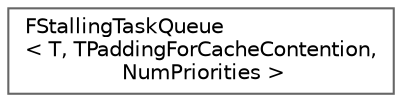 digraph "Graphical Class Hierarchy"
{
 // INTERACTIVE_SVG=YES
 // LATEX_PDF_SIZE
  bgcolor="transparent";
  edge [fontname=Helvetica,fontsize=10,labelfontname=Helvetica,labelfontsize=10];
  node [fontname=Helvetica,fontsize=10,shape=box,height=0.2,width=0.4];
  rankdir="LR";
  Node0 [id="Node000000",label="FStallingTaskQueue\l\< T, TPaddingForCacheContention,\l NumPriorities \>",height=0.2,width=0.4,color="grey40", fillcolor="white", style="filled",URL="$d1/d38/classFStallingTaskQueue.html",tooltip=" "];
}
